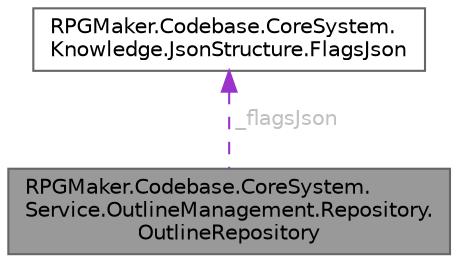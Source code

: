 digraph "RPGMaker.Codebase.CoreSystem.Service.OutlineManagement.Repository.OutlineRepository"
{
 // LATEX_PDF_SIZE
  bgcolor="transparent";
  edge [fontname=Helvetica,fontsize=10,labelfontname=Helvetica,labelfontsize=10];
  node [fontname=Helvetica,fontsize=10,shape=box,height=0.2,width=0.4];
  Node1 [id="Node000001",label="RPGMaker.Codebase.CoreSystem.\lService.OutlineManagement.Repository.\lOutlineRepository",height=0.2,width=0.4,color="gray40", fillcolor="grey60", style="filled", fontcolor="black",tooltip=" "];
  Node2 -> Node1 [id="edge1_Node000001_Node000002",dir="back",color="darkorchid3",style="dashed",tooltip=" ",label=" _flagsJson",fontcolor="grey" ];
  Node2 [id="Node000002",label="RPGMaker.Codebase.CoreSystem.\lKnowledge.JsonStructure.FlagsJson",height=0.2,width=0.4,color="gray40", fillcolor="white", style="filled",URL="$d6/df8/class_r_p_g_maker_1_1_codebase_1_1_core_system_1_1_knowledge_1_1_json_structure_1_1_flags_json.html",tooltip=" "];
}
